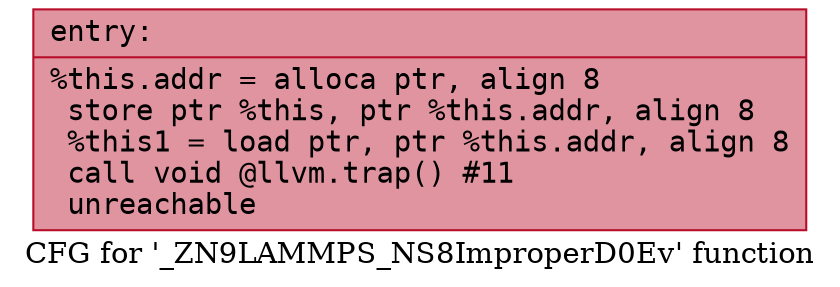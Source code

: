 digraph "CFG for '_ZN9LAMMPS_NS8ImproperD0Ev' function" {
	label="CFG for '_ZN9LAMMPS_NS8ImproperD0Ev' function";

	Node0x557c4205fc40 [shape=record,color="#b70d28ff", style=filled, fillcolor="#b70d2870" fontname="Courier",label="{entry:\l|  %this.addr = alloca ptr, align 8\l  store ptr %this, ptr %this.addr, align 8\l  %this1 = load ptr, ptr %this.addr, align 8\l  call void @llvm.trap() #11\l  unreachable\l}"];
}
